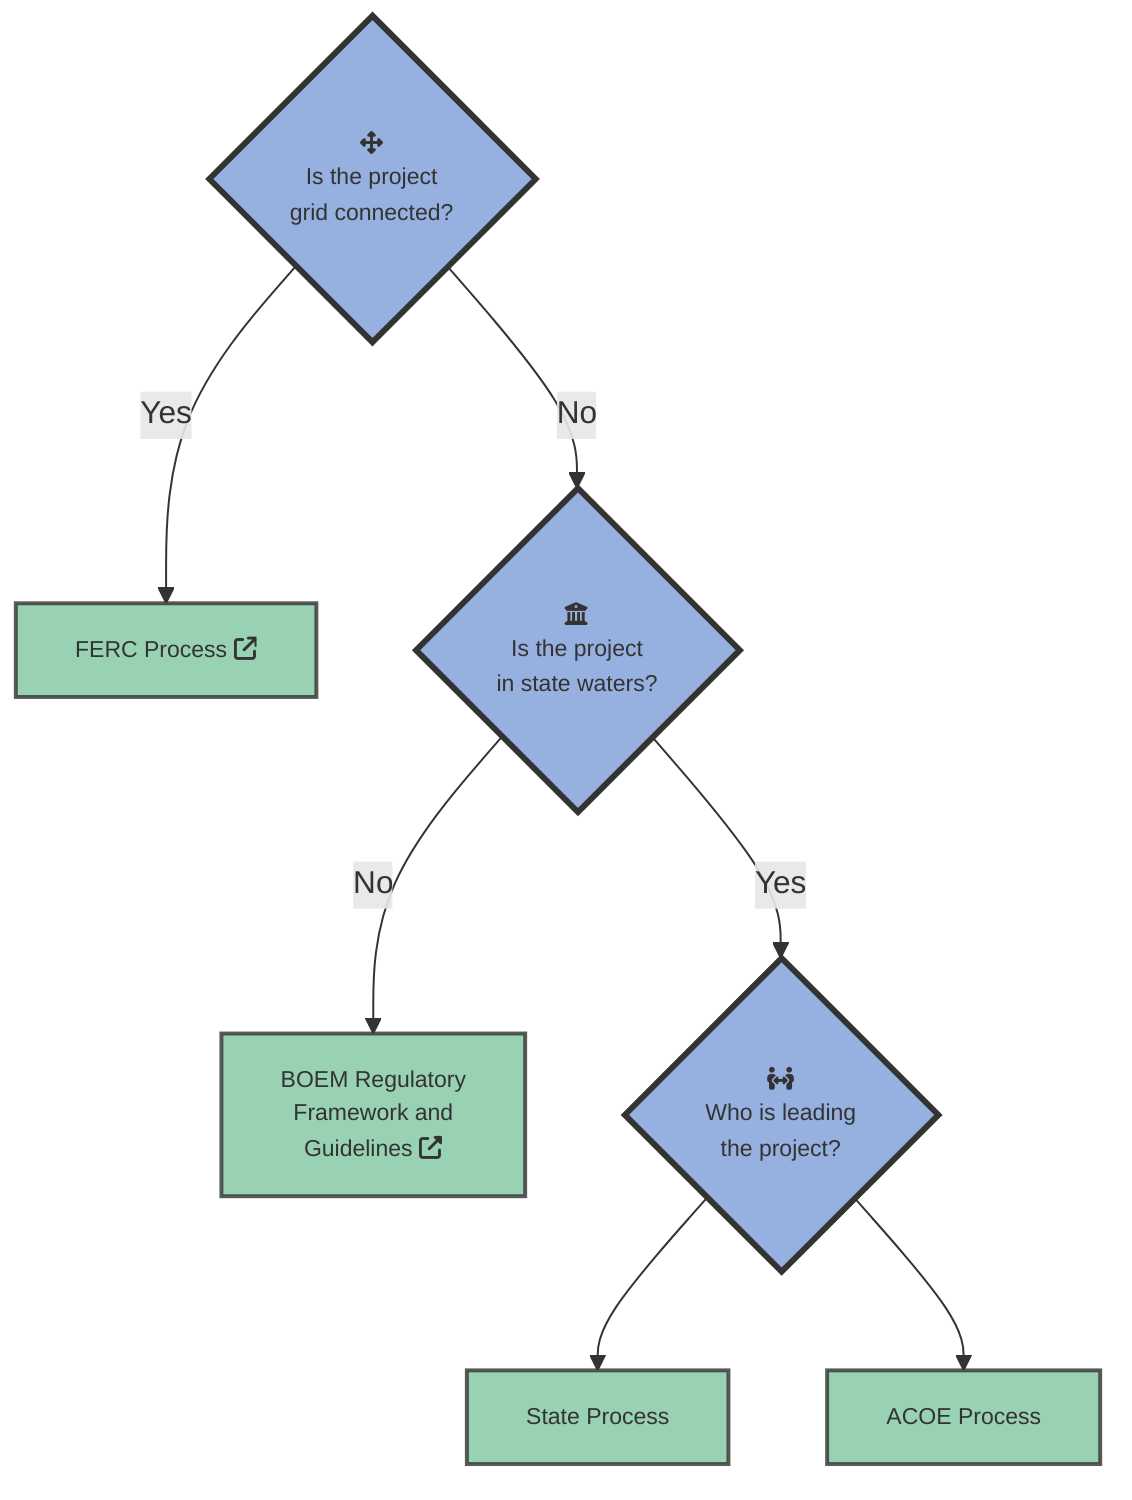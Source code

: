%% edit with https://mermaid-js.github.io/mermaid-live-editor

graph TD
grid{fa:fa-arrows-alt<br> Is the project<br>grid connected?}
ferc[FERC Process fas:fa-external-link]
territory{fa:fa-institution<br> Is the project<br>in state waters?}
boem[BOEM Regulatory <br>Framework and <br>Guidelines fas:fa-external-link-alt]
lead{fa:fa-people-arrows<br> Who is leading<br>the project?}
state[State Process]
acoe[ACOE Process]

grid-->|Yes|ferc
grid-->|No|territory
territory-->|Yes|lead
territory-->|No|boem
lead --> state
lead --> acoe

click ferc "./regs-ferc.html"
click acoe "./regs-acoe.html"
click state "./regs-state.html"
click boem "https://www.boem.gov/renewable-energy/regulatory-framework-and-guidelines" _blank

classDef endNode fill:#99d1b3,stroke:#333,stroke-width:2px,font-size:90%,line-height:1.5,stroke-opacity:0.8,text-align:center;
classDef endNode:hover fill:#75a189;
classDef endNode:active fill:#75a189;

classDef decisionNode fill:#96b0e0,stroke:#333,stroke-width:3px,font-size:90%,line-height:1.5;

class ferc,acoe,state,boem endNode
class grid,territory,lead decisionNode
